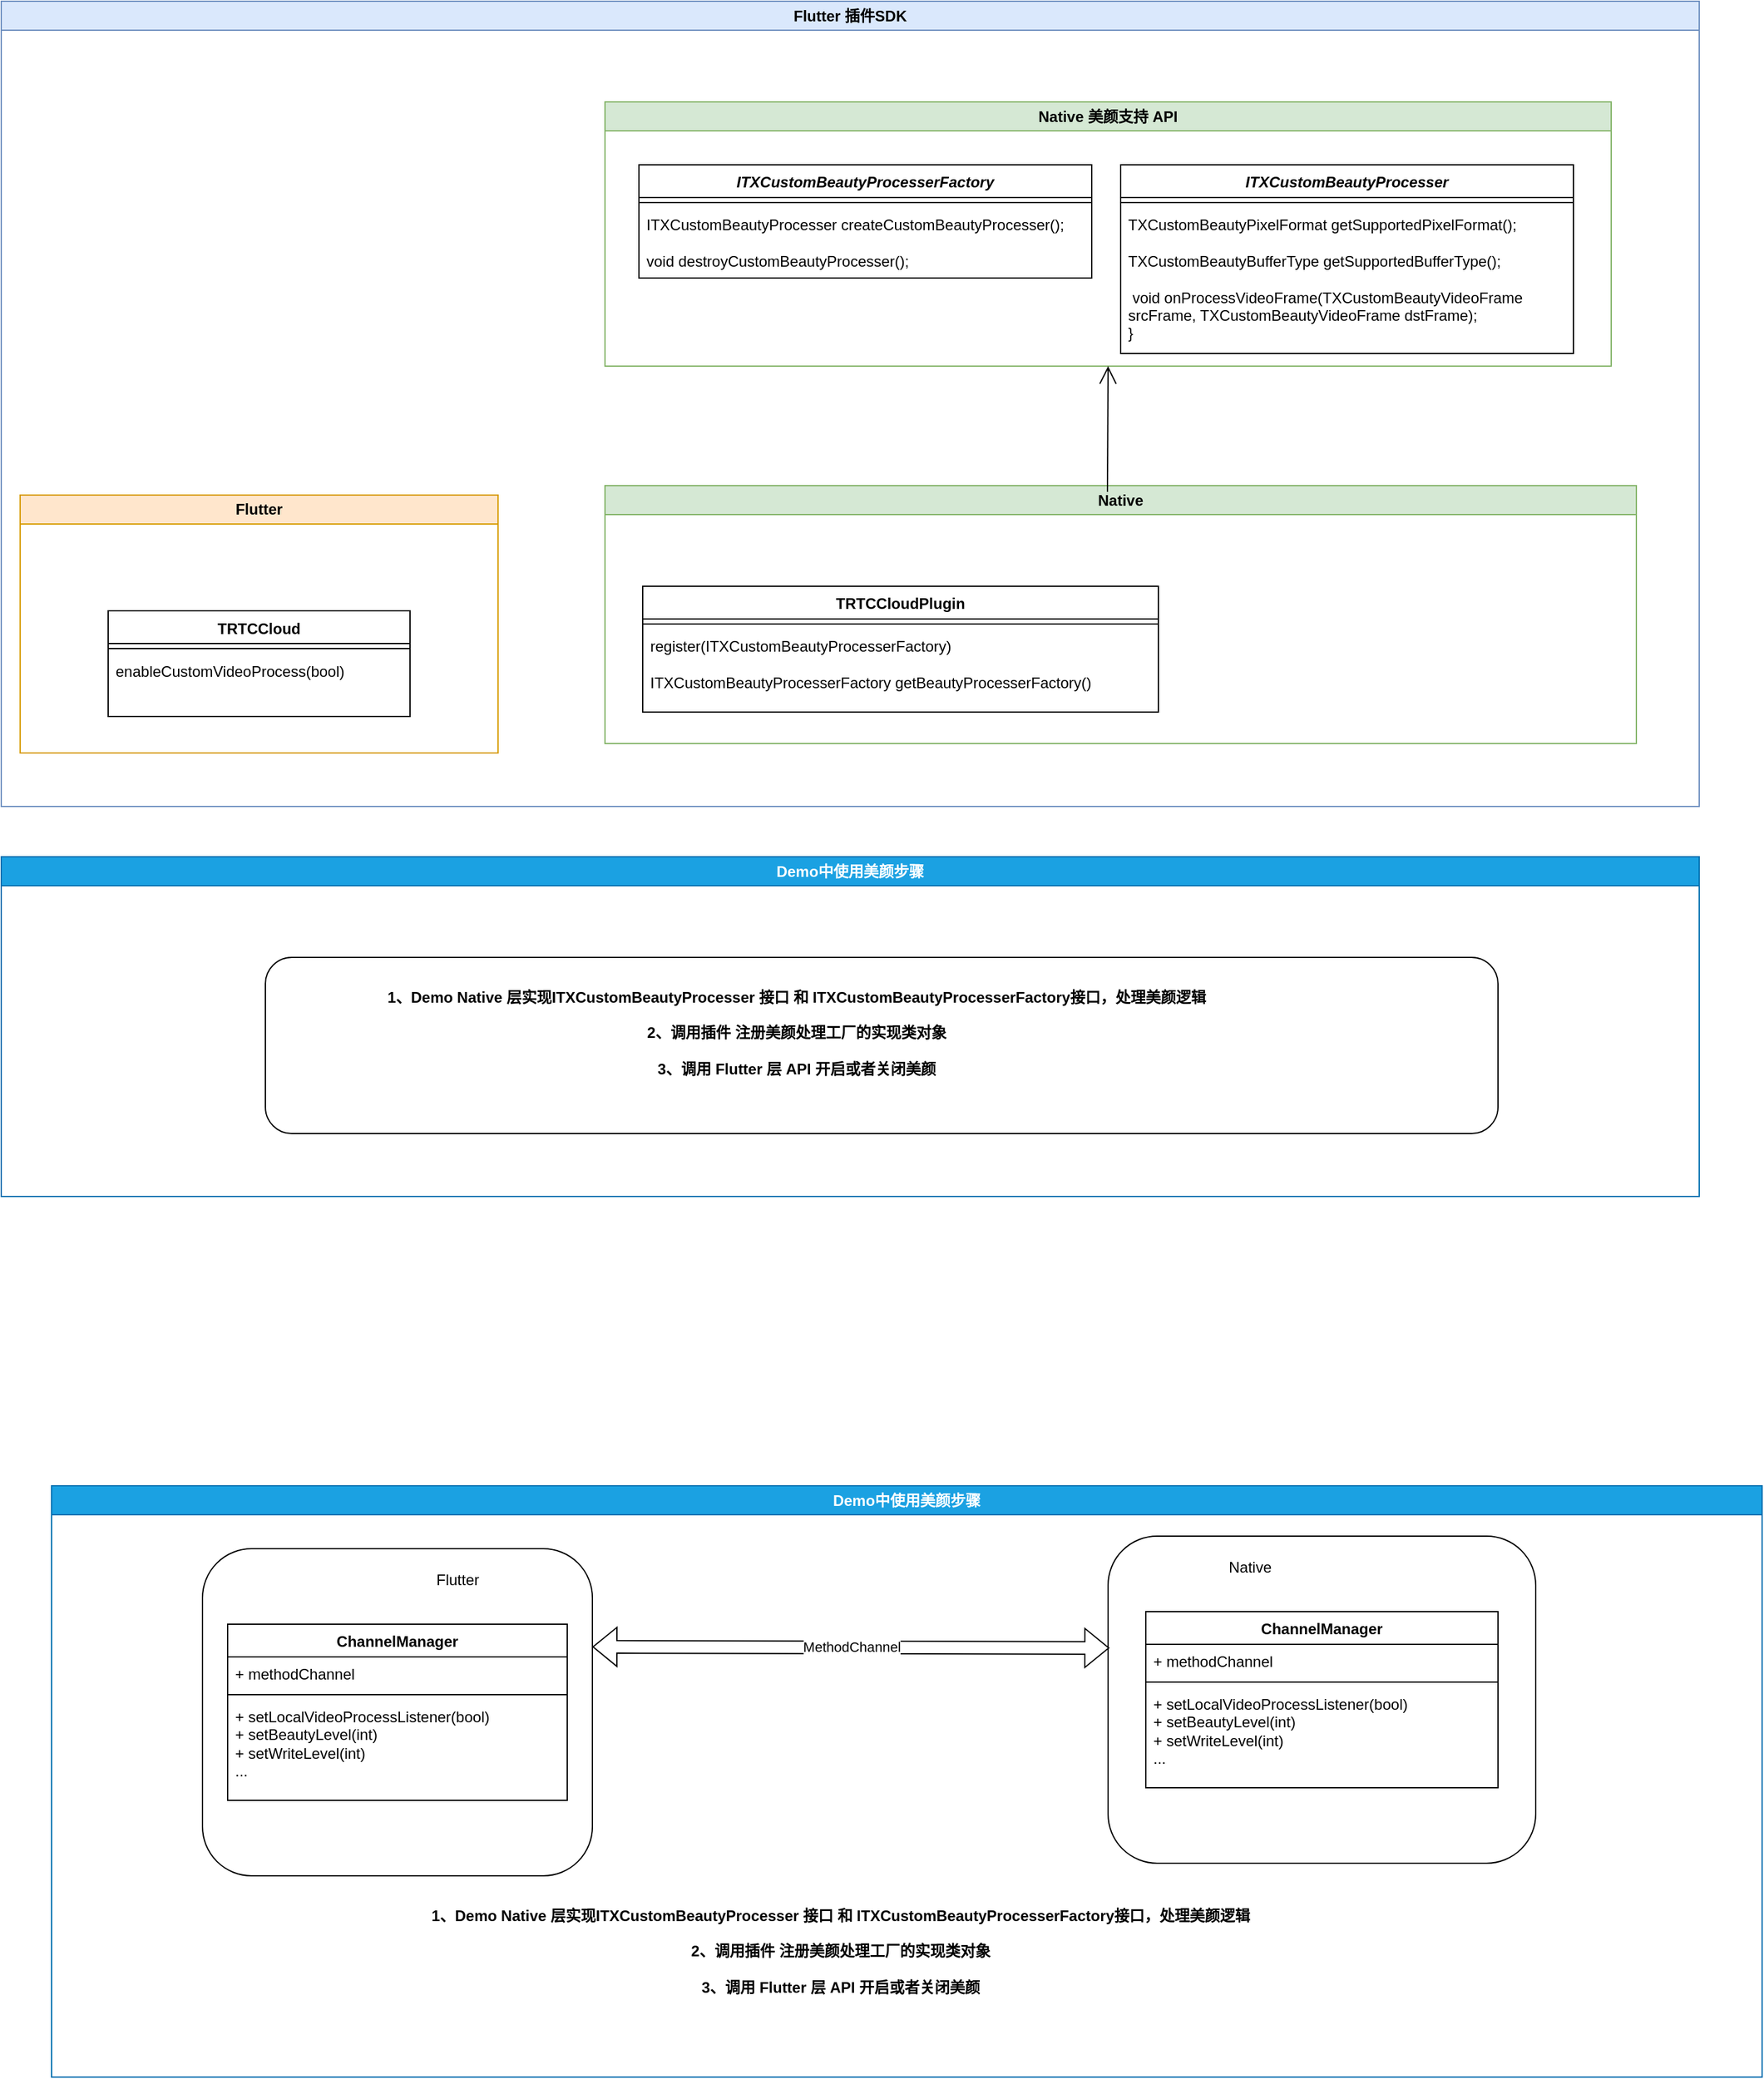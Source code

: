 <mxfile version="22.0.7" type="github">
  <diagram id="_3MNf_Sm-s--1B_T6NlN" name="第 1 页">
    <mxGraphModel dx="3728" dy="2294" grid="1" gridSize="10" guides="1" tooltips="1" connect="1" arrows="1" fold="1" page="1" pageScale="1" pageWidth="827" pageHeight="1169" math="0" shadow="0">
      <root>
        <mxCell id="0" />
        <mxCell id="1" parent="0" />
        <mxCell id="RT83Ey3W2j5cHloOZUr_-7" value="Native" style="swimlane;whiteSpace=wrap;html=1;fillColor=#d5e8d4;strokeColor=#82b366;" parent="1" vertex="1">
          <mxGeometry x="-1140" y="245" width="820" height="205" as="geometry" />
        </mxCell>
        <mxCell id="RT83Ey3W2j5cHloOZUr_-8" value="TRTCCloudPlugin" style="swimlane;fontStyle=1;align=center;verticalAlign=top;childLayout=stackLayout;horizontal=1;startSize=26;horizontalStack=0;resizeParent=1;resizeParentMax=0;resizeLast=0;collapsible=1;marginBottom=0;whiteSpace=wrap;html=1;" parent="RT83Ey3W2j5cHloOZUr_-7" vertex="1">
          <mxGeometry x="30" y="80" width="410" height="100" as="geometry" />
        </mxCell>
        <mxCell id="RT83Ey3W2j5cHloOZUr_-9" value="" style="line;strokeWidth=1;fillColor=none;align=left;verticalAlign=middle;spacingTop=-1;spacingLeft=3;spacingRight=3;rotatable=0;labelPosition=right;points=[];portConstraint=eastwest;strokeColor=inherit;" parent="RT83Ey3W2j5cHloOZUr_-8" vertex="1">
          <mxGeometry y="26" width="410" height="8" as="geometry" />
        </mxCell>
        <mxCell id="RT83Ey3W2j5cHloOZUr_-10" value="&lt;div&gt;register(ITXCustomBeautyProcesserFactory)&lt;/div&gt;&lt;div&gt;&lt;br&gt;&lt;/div&gt;&lt;div&gt;ITXCustomBeautyProcesserFactory getBeautyProcesserFactory()&amp;nbsp;&lt;/div&gt;" style="text;strokeColor=none;fillColor=none;align=left;verticalAlign=top;spacingLeft=4;spacingRight=4;overflow=hidden;rotatable=0;points=[[0,0.5],[1,0.5]];portConstraint=eastwest;whiteSpace=wrap;html=1;" parent="RT83Ey3W2j5cHloOZUr_-8" vertex="1">
          <mxGeometry y="34" width="410" height="66" as="geometry" />
        </mxCell>
        <mxCell id="RT83Ey3W2j5cHloOZUr_-11" value="Native 美颜支持 API" style="swimlane;whiteSpace=wrap;html=1;fillColor=#d5e8d4;strokeColor=#82b366;" parent="1" vertex="1">
          <mxGeometry x="-1140" y="-60" width="800" height="210" as="geometry" />
        </mxCell>
        <mxCell id="RT83Ey3W2j5cHloOZUr_-16" value="&lt;i&gt;ITXCustomBeautyProcesserFactory&lt;/i&gt;" style="swimlane;fontStyle=1;align=center;verticalAlign=top;childLayout=stackLayout;horizontal=1;startSize=26;horizontalStack=0;resizeParent=1;resizeParentMax=0;resizeLast=0;collapsible=1;marginBottom=0;whiteSpace=wrap;html=1;" parent="RT83Ey3W2j5cHloOZUr_-11" vertex="1">
          <mxGeometry x="27" y="50" width="360" height="90" as="geometry" />
        </mxCell>
        <mxCell id="RT83Ey3W2j5cHloOZUr_-18" value="" style="line;strokeWidth=1;fillColor=none;align=left;verticalAlign=middle;spacingTop=-1;spacingLeft=3;spacingRight=3;rotatable=0;labelPosition=right;points=[];portConstraint=eastwest;strokeColor=inherit;" parent="RT83Ey3W2j5cHloOZUr_-16" vertex="1">
          <mxGeometry y="26" width="360" height="8" as="geometry" />
        </mxCell>
        <mxCell id="RT83Ey3W2j5cHloOZUr_-19" value="ITXCustomBeautyProcesser createCustomBeautyProcesser();&lt;br&gt;&lt;br&gt;void destroyCustomBeautyProcesser();&lt;br&gt;" style="text;strokeColor=none;fillColor=none;align=left;verticalAlign=top;spacingLeft=4;spacingRight=4;overflow=hidden;rotatable=0;points=[[0,0.5],[1,0.5]];portConstraint=eastwest;whiteSpace=wrap;html=1;" parent="RT83Ey3W2j5cHloOZUr_-16" vertex="1">
          <mxGeometry y="34" width="360" height="56" as="geometry" />
        </mxCell>
        <mxCell id="RT83Ey3W2j5cHloOZUr_-21" value="&lt;i&gt;ITXCustomBeautyProcesser&lt;/i&gt;" style="swimlane;fontStyle=1;align=center;verticalAlign=top;childLayout=stackLayout;horizontal=1;startSize=26;horizontalStack=0;resizeParent=1;resizeParentMax=0;resizeLast=0;collapsible=1;marginBottom=0;whiteSpace=wrap;html=1;" parent="RT83Ey3W2j5cHloOZUr_-11" vertex="1">
          <mxGeometry x="410" y="50" width="360" height="150" as="geometry" />
        </mxCell>
        <mxCell id="RT83Ey3W2j5cHloOZUr_-22" value="" style="line;strokeWidth=1;fillColor=none;align=left;verticalAlign=middle;spacingTop=-1;spacingLeft=3;spacingRight=3;rotatable=0;labelPosition=right;points=[];portConstraint=eastwest;strokeColor=inherit;" parent="RT83Ey3W2j5cHloOZUr_-21" vertex="1">
          <mxGeometry y="26" width="360" height="8" as="geometry" />
        </mxCell>
        <mxCell id="RT83Ey3W2j5cHloOZUr_-23" value="&lt;div&gt;TXCustomBeautyPixelFormat getSupportedPixelFormat();&lt;/div&gt;&lt;div&gt;&lt;br&gt;&lt;/div&gt;&lt;div&gt;TXCustomBeautyBufferType getSupportedBufferType();&lt;/div&gt;&lt;div&gt;&lt;span style=&quot;background-color: initial;&quot;&gt;&lt;br&gt;&lt;/span&gt;&lt;/div&gt;&lt;div&gt;&lt;span style=&quot;background-color: initial;&quot;&gt;&amp;nbsp;void onProcessVideoFrame(TXCustomBeautyVideoFrame srcFrame, TXCustomBeautyVideoFrame dstFrame);&lt;/span&gt;&lt;br&gt;&lt;/div&gt;&lt;div&gt;}&lt;/div&gt;" style="text;strokeColor=none;fillColor=none;align=left;verticalAlign=top;spacingLeft=4;spacingRight=4;overflow=hidden;rotatable=0;points=[[0,0.5],[1,0.5]];portConstraint=eastwest;whiteSpace=wrap;html=1;" parent="RT83Ey3W2j5cHloOZUr_-21" vertex="1">
          <mxGeometry y="34" width="360" height="116" as="geometry" />
        </mxCell>
        <mxCell id="RT83Ey3W2j5cHloOZUr_-20" value="" style="endArrow=open;endFill=1;endSize=12;html=1;rounded=0;" parent="1" edge="1">
          <mxGeometry width="160" relative="1" as="geometry">
            <mxPoint x="-740.5" y="250" as="sourcePoint" />
            <mxPoint x="-740" y="150" as="targetPoint" />
          </mxGeometry>
        </mxCell>
        <mxCell id="RT83Ey3W2j5cHloOZUr_-24" value="Flutter 插件SDK" style="swimlane;whiteSpace=wrap;html=1;fillColor=#dae8fc;strokeColor=#6c8ebf;" parent="1" vertex="1">
          <mxGeometry x="-1620" y="-140" width="1350" height="640" as="geometry" />
        </mxCell>
        <mxCell id="RT83Ey3W2j5cHloOZUr_-1" value="Flutter" style="swimlane;whiteSpace=wrap;html=1;fillColor=#ffe6cc;strokeColor=#d79b00;" parent="RT83Ey3W2j5cHloOZUr_-24" vertex="1">
          <mxGeometry x="15" y="392.5" width="380" height="205" as="geometry" />
        </mxCell>
        <mxCell id="RT83Ey3W2j5cHloOZUr_-3" value="TRTCCloud" style="swimlane;fontStyle=1;align=center;verticalAlign=top;childLayout=stackLayout;horizontal=1;startSize=26;horizontalStack=0;resizeParent=1;resizeParentMax=0;resizeLast=0;collapsible=1;marginBottom=0;whiteSpace=wrap;html=1;" parent="RT83Ey3W2j5cHloOZUr_-1" vertex="1">
          <mxGeometry x="70" y="92" width="240" height="84" as="geometry" />
        </mxCell>
        <mxCell id="RT83Ey3W2j5cHloOZUr_-5" value="" style="line;strokeWidth=1;fillColor=none;align=left;verticalAlign=middle;spacingTop=-1;spacingLeft=3;spacingRight=3;rotatable=0;labelPosition=right;points=[];portConstraint=eastwest;strokeColor=inherit;" parent="RT83Ey3W2j5cHloOZUr_-3" vertex="1">
          <mxGeometry y="26" width="240" height="8" as="geometry" />
        </mxCell>
        <mxCell id="RT83Ey3W2j5cHloOZUr_-6" value="enableCustomVideoProcess(bool)" style="text;strokeColor=none;fillColor=none;align=left;verticalAlign=top;spacingLeft=4;spacingRight=4;overflow=hidden;rotatable=0;points=[[0,0.5],[1,0.5]];portConstraint=eastwest;whiteSpace=wrap;html=1;" parent="RT83Ey3W2j5cHloOZUr_-3" vertex="1">
          <mxGeometry y="34" width="240" height="50" as="geometry" />
        </mxCell>
        <mxCell id="RT83Ey3W2j5cHloOZUr_-25" value="Demo中使用美颜步骤" style="swimlane;whiteSpace=wrap;html=1;fillColor=#1ba1e2;strokeColor=#006EAF;startSize=23;fontColor=#ffffff;" parent="1" vertex="1">
          <mxGeometry x="-1620" y="540" width="1350" height="270" as="geometry" />
        </mxCell>
        <mxCell id="RT83Ey3W2j5cHloOZUr_-33" value="" style="rounded=1;whiteSpace=wrap;html=1;" parent="RT83Ey3W2j5cHloOZUr_-25" vertex="1">
          <mxGeometry x="210" y="80" width="980" height="140" as="geometry" />
        </mxCell>
        <mxCell id="RT83Ey3W2j5cHloOZUr_-34" value="&lt;b&gt;&lt;div style=&quot;&quot;&gt;1、Demo Native 层实现ITXCustomBeautyProcesser 接口 和 ITXCustomBeautyProcesserFactory接口，处理美颜逻辑&lt;/div&gt;&lt;div style=&quot;&quot;&gt;&lt;br&gt;&lt;/div&gt;&lt;div style=&quot;&quot;&gt;2、调用插件 注册美颜处理工厂的实现类对象&lt;/div&gt;&lt;div style=&quot;&quot;&gt;&lt;br&gt;&lt;/div&gt;&lt;div style=&quot;&quot;&gt;3、调用 Flutter 层 API 开启或者关闭美颜&lt;/div&gt;&lt;/b&gt;" style="text;html=1;strokeColor=none;fillColor=default;align=center;verticalAlign=middle;whiteSpace=wrap;rounded=0;" parent="RT83Ey3W2j5cHloOZUr_-25" vertex="1">
          <mxGeometry x="265" y="110" width="735" height="60" as="geometry" />
        </mxCell>
        <mxCell id="uuoJQ936GcZxrTBiNh5u-4" value="Demo中使用美颜步骤" style="swimlane;whiteSpace=wrap;html=1;fillColor=#1ba1e2;strokeColor=#006EAF;startSize=23;fontColor=#ffffff;" vertex="1" parent="1">
          <mxGeometry x="-1580" y="1040" width="1360" height="470" as="geometry" />
        </mxCell>
        <mxCell id="uuoJQ936GcZxrTBiNh5u-6" value="&lt;b&gt;&lt;div style=&quot;&quot;&gt;1、Demo Native 层实现ITXCustomBeautyProcesser 接口 和 ITXCustomBeautyProcesserFactory接口，处理美颜逻辑&lt;/div&gt;&lt;div style=&quot;&quot;&gt;&lt;br&gt;&lt;/div&gt;&lt;div style=&quot;&quot;&gt;2、调用插件 注册美颜处理工厂的实现类对象&lt;/div&gt;&lt;div style=&quot;&quot;&gt;&lt;br&gt;&lt;/div&gt;&lt;div style=&quot;&quot;&gt;3、调用 Flutter 层 API 开启或者关闭美颜&lt;/div&gt;&lt;/b&gt;" style="text;html=1;strokeColor=none;fillColor=default;align=center;verticalAlign=middle;whiteSpace=wrap;rounded=0;" vertex="1" parent="uuoJQ936GcZxrTBiNh5u-4">
          <mxGeometry x="260" y="340" width="735" height="60" as="geometry" />
        </mxCell>
        <mxCell id="uuoJQ936GcZxrTBiNh5u-7" value="" style="rounded=1;whiteSpace=wrap;html=1;" vertex="1" parent="uuoJQ936GcZxrTBiNh5u-4">
          <mxGeometry x="120" y="50" width="310" height="260" as="geometry" />
        </mxCell>
        <mxCell id="uuoJQ936GcZxrTBiNh5u-8" value="" style="rounded=1;whiteSpace=wrap;html=1;" vertex="1" parent="uuoJQ936GcZxrTBiNh5u-4">
          <mxGeometry x="840" y="40" width="340" height="260" as="geometry" />
        </mxCell>
        <mxCell id="uuoJQ936GcZxrTBiNh5u-9" value="" style="shape=flexArrow;endArrow=classic;startArrow=classic;html=1;rounded=0;exitX=0.995;exitY=0.208;exitDx=0;exitDy=0;entryX=0;entryY=0.25;entryDx=0;entryDy=0;exitPerimeter=0;" edge="1" parent="uuoJQ936GcZxrTBiNh5u-4">
          <mxGeometry width="100" height="100" relative="1" as="geometry">
            <mxPoint x="430.0" y="128.0" as="sourcePoint" />
            <mxPoint x="841.05" y="128.92" as="targetPoint" />
          </mxGeometry>
        </mxCell>
        <mxCell id="uuoJQ936GcZxrTBiNh5u-10" value="MethodChannel" style="edgeLabel;html=1;align=center;verticalAlign=middle;resizable=0;points=[];" vertex="1" connectable="0" parent="uuoJQ936GcZxrTBiNh5u-9">
          <mxGeometry x="0.007" y="1" relative="1" as="geometry">
            <mxPoint x="-1" as="offset" />
          </mxGeometry>
        </mxCell>
        <mxCell id="uuoJQ936GcZxrTBiNh5u-11" value="Flutter" style="text;strokeColor=none;fillColor=none;align=left;verticalAlign=middle;spacingLeft=4;spacingRight=4;overflow=hidden;points=[[0,0.5],[1,0.5]];portConstraint=eastwest;rotatable=0;whiteSpace=wrap;html=1;" vertex="1" parent="uuoJQ936GcZxrTBiNh5u-4">
          <mxGeometry x="300" y="60" width="80" height="30" as="geometry" />
        </mxCell>
        <mxCell id="uuoJQ936GcZxrTBiNh5u-12" value="Native" style="text;strokeColor=none;fillColor=none;align=left;verticalAlign=middle;spacingLeft=4;spacingRight=4;overflow=hidden;points=[[0,0.5],[1,0.5]];portConstraint=eastwest;rotatable=0;whiteSpace=wrap;html=1;" vertex="1" parent="uuoJQ936GcZxrTBiNh5u-4">
          <mxGeometry x="930" y="50" width="80" height="30" as="geometry" />
        </mxCell>
        <mxCell id="uuoJQ936GcZxrTBiNh5u-13" value="ChannelManager" style="swimlane;fontStyle=1;align=center;verticalAlign=top;childLayout=stackLayout;horizontal=1;startSize=26;horizontalStack=0;resizeParent=1;resizeParentMax=0;resizeLast=0;collapsible=1;marginBottom=0;whiteSpace=wrap;html=1;" vertex="1" parent="uuoJQ936GcZxrTBiNh5u-4">
          <mxGeometry x="140" y="110" width="270" height="140" as="geometry" />
        </mxCell>
        <mxCell id="uuoJQ936GcZxrTBiNh5u-14" value="+ methodChannel" style="text;strokeColor=none;fillColor=none;align=left;verticalAlign=top;spacingLeft=4;spacingRight=4;overflow=hidden;rotatable=0;points=[[0,0.5],[1,0.5]];portConstraint=eastwest;whiteSpace=wrap;html=1;" vertex="1" parent="uuoJQ936GcZxrTBiNh5u-13">
          <mxGeometry y="26" width="270" height="26" as="geometry" />
        </mxCell>
        <mxCell id="uuoJQ936GcZxrTBiNh5u-15" value="" style="line;strokeWidth=1;fillColor=none;align=left;verticalAlign=middle;spacingTop=-1;spacingLeft=3;spacingRight=3;rotatable=0;labelPosition=right;points=[];portConstraint=eastwest;strokeColor=inherit;" vertex="1" parent="uuoJQ936GcZxrTBiNh5u-13">
          <mxGeometry y="52" width="270" height="8" as="geometry" />
        </mxCell>
        <mxCell id="uuoJQ936GcZxrTBiNh5u-16" value="+&amp;nbsp;setLocalVideoProcessListener(bool)&lt;br&gt;+ setBeautyLevel(int)&lt;br&gt;+ setWriteLevel(int)&lt;br&gt;..." style="text;strokeColor=none;fillColor=none;align=left;verticalAlign=top;spacingLeft=4;spacingRight=4;overflow=hidden;rotatable=0;points=[[0,0.5],[1,0.5]];portConstraint=eastwest;whiteSpace=wrap;html=1;" vertex="1" parent="uuoJQ936GcZxrTBiNh5u-13">
          <mxGeometry y="60" width="270" height="80" as="geometry" />
        </mxCell>
        <mxCell id="uuoJQ936GcZxrTBiNh5u-17" value="ChannelManager" style="swimlane;fontStyle=1;align=center;verticalAlign=top;childLayout=stackLayout;horizontal=1;startSize=26;horizontalStack=0;resizeParent=1;resizeParentMax=0;resizeLast=0;collapsible=1;marginBottom=0;whiteSpace=wrap;html=1;" vertex="1" parent="uuoJQ936GcZxrTBiNh5u-4">
          <mxGeometry x="870" y="100" width="280" height="140" as="geometry" />
        </mxCell>
        <mxCell id="uuoJQ936GcZxrTBiNh5u-18" value="+ methodChannel" style="text;strokeColor=none;fillColor=none;align=left;verticalAlign=top;spacingLeft=4;spacingRight=4;overflow=hidden;rotatable=0;points=[[0,0.5],[1,0.5]];portConstraint=eastwest;whiteSpace=wrap;html=1;" vertex="1" parent="uuoJQ936GcZxrTBiNh5u-17">
          <mxGeometry y="26" width="280" height="26" as="geometry" />
        </mxCell>
        <mxCell id="uuoJQ936GcZxrTBiNh5u-19" value="" style="line;strokeWidth=1;fillColor=none;align=left;verticalAlign=middle;spacingTop=-1;spacingLeft=3;spacingRight=3;rotatable=0;labelPosition=right;points=[];portConstraint=eastwest;strokeColor=inherit;" vertex="1" parent="uuoJQ936GcZxrTBiNh5u-17">
          <mxGeometry y="52" width="280" height="8" as="geometry" />
        </mxCell>
        <mxCell id="uuoJQ936GcZxrTBiNh5u-20" value="+&amp;nbsp;setLocalVideoProcessListener(bool)&lt;br style=&quot;border-color: var(--border-color);&quot;&gt;+ setBeautyLevel(int)&lt;br style=&quot;border-color: var(--border-color);&quot;&gt;+ setWriteLevel(int)&lt;br&gt;..." style="text;strokeColor=none;fillColor=none;align=left;verticalAlign=top;spacingLeft=4;spacingRight=4;overflow=hidden;rotatable=0;points=[[0,0.5],[1,0.5]];portConstraint=eastwest;whiteSpace=wrap;html=1;" vertex="1" parent="uuoJQ936GcZxrTBiNh5u-17">
          <mxGeometry y="60" width="280" height="80" as="geometry" />
        </mxCell>
      </root>
    </mxGraphModel>
  </diagram>
</mxfile>
